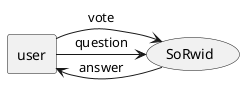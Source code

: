 @startuml
agent user as u
usecase "SoRwid" as p
u -> p :question
u <- p :answer
u -> p :vote
@enduml
